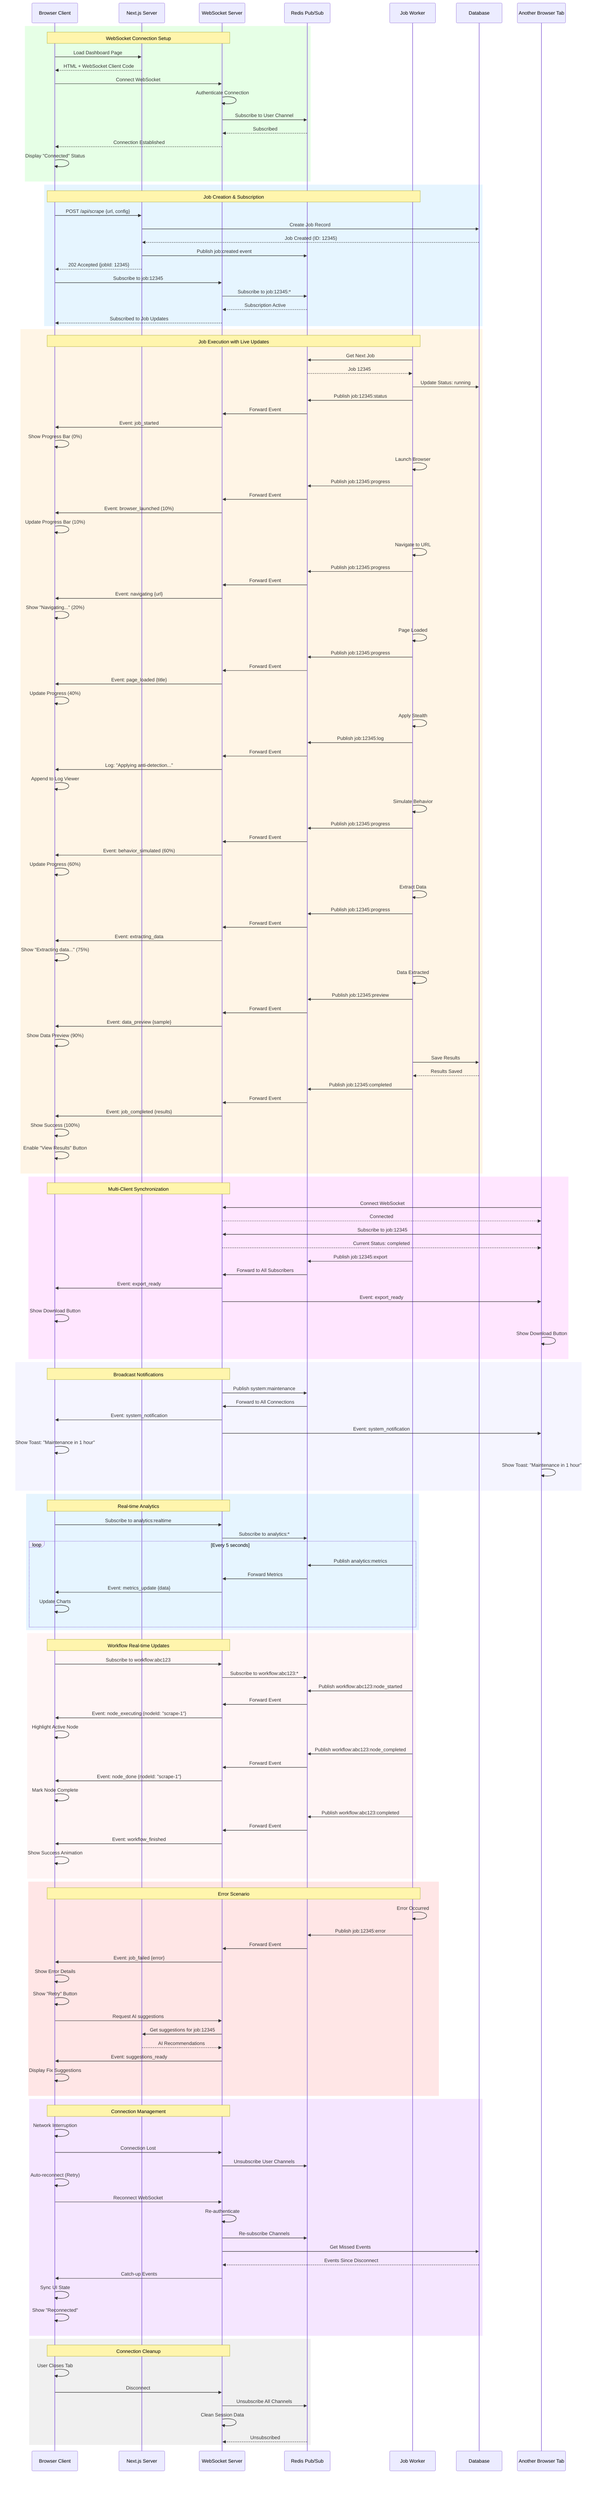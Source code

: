 sequenceDiagram
    participant Client as Browser Client
    participant NextJS as Next.js Server
    participant WSServer as WebSocket Server
    participant Redis as Redis Pub/Sub
    participant Worker as Job Worker
    participant DB as Database
    
    %% Initial Connection
    rect rgb(230, 255, 230)
        Note over Client,WSServer: WebSocket Connection Setup
        Client->>NextJS: Load Dashboard Page
        NextJS-->>Client: HTML + WebSocket Client Code
        Client->>WSServer: Connect WebSocket
        WSServer->>WSServer: Authenticate Connection
        WSServer->>Redis: Subscribe to User Channel
        Redis-->>WSServer: Subscribed
        WSServer-->>Client: Connection Established
        Client->>Client: Display "Connected" Status
    end
    
    %% Job Submission
    rect rgb(230, 245, 255)
        Note over Client,Worker: Job Creation & Subscription
        Client->>NextJS: POST /api/scrape {url, config}
        NextJS->>DB: Create Job Record
        DB-->>NextJS: Job Created (ID: 12345)
        NextJS->>Redis: Publish job:created event
        NextJS-->>Client: 202 Accepted {jobId: 12345}
        
        Client->>WSServer: Subscribe to job:12345
        WSServer->>Redis: Subscribe to job:12345:*
        Redis-->>WSServer: Subscription Active
        WSServer-->>Client: Subscribed to Job Updates
    end
    
    %% Job Processing with Real-time Updates
    rect rgb(255, 245, 230)
        Note over Worker,Client: Job Execution with Live Updates
        
        Worker->>Redis: Get Next Job
        Redis-->>Worker: Job 12345
        Worker->>DB: Update Status: running
        Worker->>Redis: Publish job:12345:status
        Redis->>WSServer: Forward Event
        WSServer->>Client: Event: job_started
        Client->>Client: Show Progress Bar (0%)
        
        Worker->>Worker: Launch Browser
        Worker->>Redis: Publish job:12345:progress
        Redis->>WSServer: Forward Event
        WSServer->>Client: Event: browser_launched (10%)
        Client->>Client: Update Progress Bar (10%)
        
        Worker->>Worker: Navigate to URL
        Worker->>Redis: Publish job:12345:progress
        Redis->>WSServer: Forward Event
        WSServer->>Client: Event: navigating {url}
        Client->>Client: Show "Navigating..." (20%)
        
        Worker->>Worker: Page Loaded
        Worker->>Redis: Publish job:12345:progress
        Redis->>WSServer: Forward Event
        WSServer->>Client: Event: page_loaded {title}
        Client->>Client: Update Progress (40%)
        
        Worker->>Worker: Apply Stealth
        Worker->>Redis: Publish job:12345:log
        Redis->>WSServer: Forward Event
        WSServer->>Client: Log: "Applying anti-detection..."
        Client->>Client: Append to Log Viewer
        
        Worker->>Worker: Simulate Behavior
        Worker->>Redis: Publish job:12345:progress
        Redis->>WSServer: Forward Event
        WSServer->>Client: Event: behavior_simulated (60%)
        Client->>Client: Update Progress (60%)
        
        Worker->>Worker: Extract Data
        Worker->>Redis: Publish job:12345:progress
        Redis->>WSServer: Forward Event
        WSServer->>Client: Event: extracting_data
        Client->>Client: Show "Extracting data..." (75%)
        
        Worker->>Worker: Data Extracted
        Worker->>Redis: Publish job:12345:preview
        Redis->>WSServer: Forward Event
        WSServer->>Client: Event: data_preview {sample}
        Client->>Client: Show Data Preview (90%)
        
        Worker->>DB: Save Results
        DB-->>Worker: Results Saved
        Worker->>Redis: Publish job:12345:completed
        Redis->>WSServer: Forward Event
        WSServer->>Client: Event: job_completed {results}
        Client->>Client: Show Success (100%)
        Client->>Client: Enable "View Results" Button
    end
    
    %% Multiple Clients Sync
    rect rgb(255, 230, 255)
        Note over Client,WSServer: Multi-Client Synchronization
        participant Client2 as Another Browser Tab
        
        Client2->>WSServer: Connect WebSocket
        WSServer-->>Client2: Connected
        Client2->>WSServer: Subscribe to job:12345
        WSServer-->>Client2: Current Status: completed
        
        Worker->>Redis: Publish job:12345:export
        Redis->>WSServer: Forward to All Subscribers
        WSServer->>Client: Event: export_ready
        WSServer->>Client2: Event: export_ready
        Client->>Client: Show Download Button
        Client2->>Client2: Show Download Button
    end
    
    %% System-wide Notifications
    rect rgb(245, 245, 255)
        Note over WSServer,Client: Broadcast Notifications
        WSServer->>Redis: Publish system:maintenance
        Redis->>WSServer: Forward to All Connections
        WSServer->>Client: Event: system_notification
        WSServer->>Client2: Event: system_notification
        Client->>Client: Show Toast: "Maintenance in 1 hour"
        Client2->>Client2: Show Toast: "Maintenance in 1 hour"
    end
    
    %% Analytics Updates
    rect rgb(230, 245, 255)
        Note over Client,WSServer: Real-time Analytics
        Client->>WSServer: Subscribe to analytics:realtime
        WSServer->>Redis: Subscribe to analytics:*
        
        loop Every 5 seconds
            Worker->>Redis: Publish analytics:metrics
            Redis->>WSServer: Forward Metrics
            WSServer->>Client: Event: metrics_update {data}
            Client->>Client: Update Charts
        end
    end
    
    %% Workflow Execution Updates
    rect rgb(255, 245, 245)
        Note over Client,WSServer: Workflow Real-time Updates
        Client->>WSServer: Subscribe to workflow:abc123
        WSServer->>Redis: Subscribe to workflow:abc123:*
        
        Worker->>Redis: Publish workflow:abc123:node_started
        Redis->>WSServer: Forward Event
        WSServer->>Client: Event: node_executing {nodeId: "scrape-1"}
        Client->>Client: Highlight Active Node
        
        Worker->>Redis: Publish workflow:abc123:node_completed
        Redis->>WSServer: Forward Event
        WSServer->>Client: Event: node_done {nodeId: "scrape-1"}
        Client->>Client: Mark Node Complete
        
        Worker->>Redis: Publish workflow:abc123:completed
        Redis->>WSServer: Forward Event
        WSServer->>Client: Event: workflow_finished
        Client->>Client: Show Success Animation
    end
    
    %% Error Handling
    rect rgb(255, 230, 230)
        Note over Worker,Client: Error Scenario
        Worker->>Worker: Error Occurred
        Worker->>Redis: Publish job:12345:error
        Redis->>WSServer: Forward Event
        WSServer->>Client: Event: job_failed {error}
        Client->>Client: Show Error Details
        Client->>Client: Show "Retry" Button
        
        Client->>WSServer: Request AI suggestions
        WSServer->>NextJS: Get suggestions for job:12345
        NextJS-->>WSServer: AI Recommendations
        WSServer->>Client: Event: suggestions_ready
        Client->>Client: Display Fix Suggestions
    end
    
    %% Disconnection & Reconnection
    rect rgb(245, 230, 255)
        Note over Client,WSServer: Connection Management
        Client->>Client: Network Interruption
        Client->>WSServer: Connection Lost
        WSServer->>Redis: Unsubscribe User Channels
        
        Client->>Client: Auto-reconnect (Retry)
        Client->>WSServer: Reconnect WebSocket
        WSServer->>WSServer: Re-authenticate
        WSServer->>Redis: Re-subscribe Channels
        WSServer->>DB: Get Missed Events
        DB-->>WSServer: Events Since Disconnect
        WSServer->>Client: Catch-up Events
        Client->>Client: Sync UI State
        Client->>Client: Show "Reconnected"
    end
    
    %% Cleanup
    rect rgb(240, 240, 240)
        Note over Client,WSServer: Connection Cleanup
        Client->>Client: User Closes Tab
        Client->>WSServer: Disconnect
        WSServer->>Redis: Unsubscribe All Channels
        WSServer->>WSServer: Clean Session Data
        Redis-->>WSServer: Unsubscribed
    end